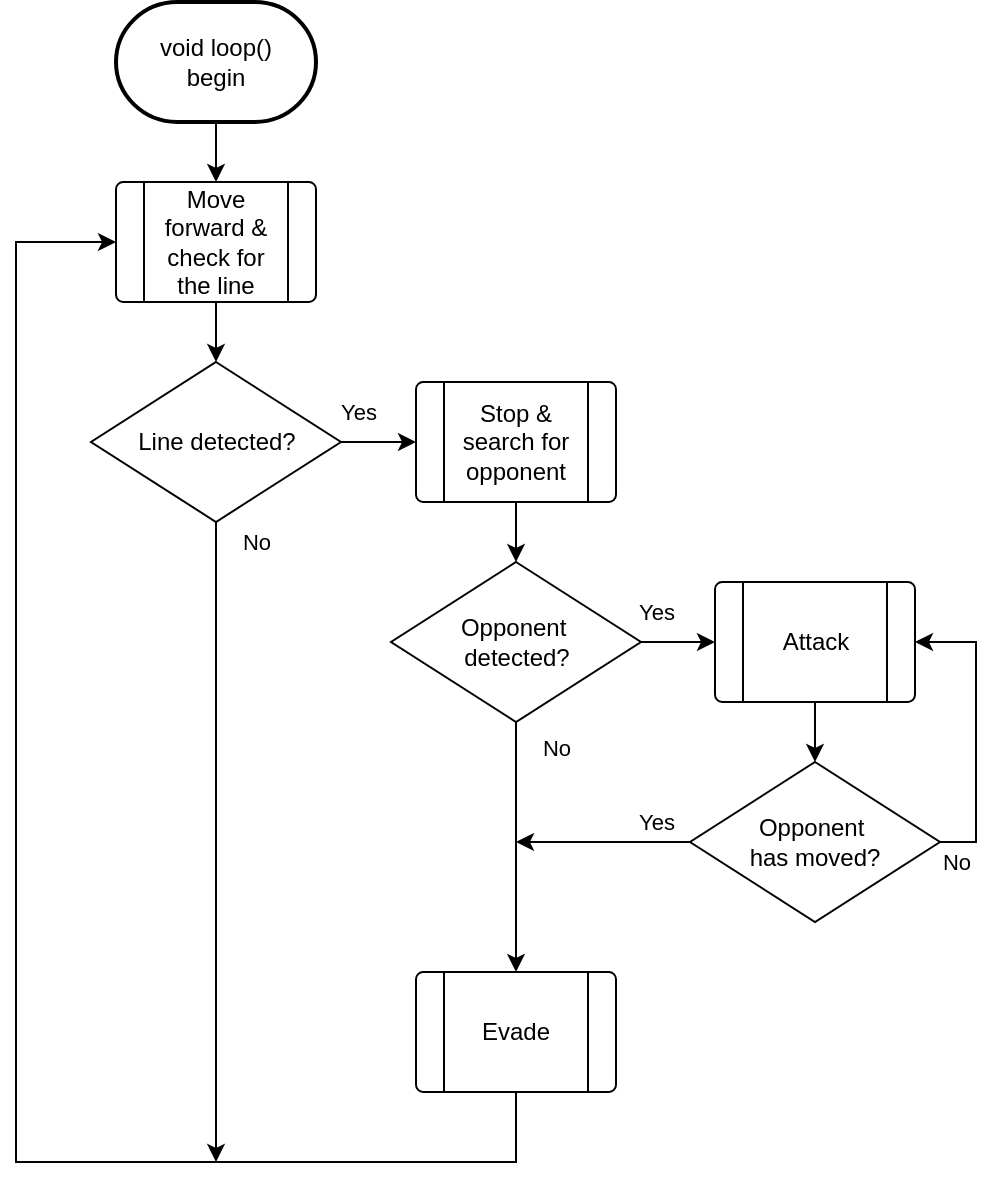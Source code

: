 <mxfile version="24.7.5">
  <diagram name="Page-1" id="9iYwXoqhGHvhAWUaCyDa">
    <mxGraphModel dx="1395" dy="615" grid="1" gridSize="10" guides="1" tooltips="1" connect="1" arrows="1" fold="1" page="1" pageScale="1" pageWidth="850" pageHeight="1100" math="0" shadow="0">
      <root>
        <mxCell id="0" />
        <mxCell id="1" parent="0" />
        <mxCell id="ZNEe5nuMYCg1IcNLmdzg-1" value="void loop()&lt;div&gt;begin&lt;/div&gt;" style="strokeWidth=2;html=1;shape=mxgraph.flowchart.terminator;whiteSpace=wrap;" vertex="1" parent="1">
          <mxGeometry x="90" y="20" width="100" height="60" as="geometry" />
        </mxCell>
        <mxCell id="ZNEe5nuMYCg1IcNLmdzg-4" value="" style="verticalLabelPosition=bottom;verticalAlign=top;html=1;shape=process;whiteSpace=wrap;rounded=1;size=0.14;arcSize=6;" vertex="1" parent="1">
          <mxGeometry x="90" y="110" width="100" height="60" as="geometry" />
        </mxCell>
        <mxCell id="ZNEe5nuMYCg1IcNLmdzg-7" value="Move forward &amp;amp; check for the line" style="text;html=1;align=center;verticalAlign=middle;whiteSpace=wrap;rounded=0;" vertex="1" parent="1">
          <mxGeometry x="110" y="125" width="60" height="30" as="geometry" />
        </mxCell>
        <mxCell id="ZNEe5nuMYCg1IcNLmdzg-9" value="Line detected?" style="rhombus;whiteSpace=wrap;html=1;" vertex="1" parent="1">
          <mxGeometry x="77.5" y="200" width="125" height="80" as="geometry" />
        </mxCell>
        <mxCell id="ZNEe5nuMYCg1IcNLmdzg-10" value="" style="verticalLabelPosition=bottom;verticalAlign=top;html=1;shape=process;whiteSpace=wrap;rounded=1;size=0.14;arcSize=6;" vertex="1" parent="1">
          <mxGeometry x="240" y="210" width="100" height="60" as="geometry" />
        </mxCell>
        <mxCell id="ZNEe5nuMYCg1IcNLmdzg-11" value="Stop &amp;amp; search for opponent" style="text;html=1;align=center;verticalAlign=middle;whiteSpace=wrap;rounded=0;" vertex="1" parent="1">
          <mxGeometry x="260" y="225" width="60" height="30" as="geometry" />
        </mxCell>
        <mxCell id="ZNEe5nuMYCg1IcNLmdzg-14" value="" style="endArrow=classic;html=1;rounded=0;exitX=0.5;exitY=1;exitDx=0;exitDy=0;exitPerimeter=0;entryX=0.5;entryY=0;entryDx=0;entryDy=0;" edge="1" parent="1" source="ZNEe5nuMYCg1IcNLmdzg-1" target="ZNEe5nuMYCg1IcNLmdzg-4">
          <mxGeometry width="50" height="50" relative="1" as="geometry">
            <mxPoint x="400" y="410" as="sourcePoint" />
            <mxPoint x="450" y="360" as="targetPoint" />
          </mxGeometry>
        </mxCell>
        <mxCell id="ZNEe5nuMYCg1IcNLmdzg-15" value="" style="endArrow=classic;html=1;rounded=0;exitX=0.5;exitY=1;exitDx=0;exitDy=0;entryX=0.5;entryY=0;entryDx=0;entryDy=0;" edge="1" parent="1" source="ZNEe5nuMYCg1IcNLmdzg-4" target="ZNEe5nuMYCg1IcNLmdzg-9">
          <mxGeometry width="50" height="50" relative="1" as="geometry">
            <mxPoint x="400" y="410" as="sourcePoint" />
            <mxPoint x="450" y="360" as="targetPoint" />
          </mxGeometry>
        </mxCell>
        <mxCell id="ZNEe5nuMYCg1IcNLmdzg-18" value="Opponent&amp;nbsp;&lt;div&gt;has moved?&lt;/div&gt;" style="rhombus;whiteSpace=wrap;html=1;" vertex="1" parent="1">
          <mxGeometry x="377" y="400" width="125" height="80" as="geometry" />
        </mxCell>
        <mxCell id="ZNEe5nuMYCg1IcNLmdzg-24" value="Opponent&amp;nbsp;&lt;div&gt;detected?&lt;/div&gt;" style="rhombus;whiteSpace=wrap;html=1;" vertex="1" parent="1">
          <mxGeometry x="227.5" y="300" width="125" height="80" as="geometry" />
        </mxCell>
        <mxCell id="ZNEe5nuMYCg1IcNLmdzg-25" value="" style="endArrow=classic;html=1;rounded=0;exitX=0.5;exitY=1;exitDx=0;exitDy=0;entryX=0.5;entryY=0;entryDx=0;entryDy=0;" edge="1" parent="1" source="ZNEe5nuMYCg1IcNLmdzg-10" target="ZNEe5nuMYCg1IcNLmdzg-24">
          <mxGeometry width="50" height="50" relative="1" as="geometry">
            <mxPoint x="400" y="410" as="sourcePoint" />
            <mxPoint x="450" y="360" as="targetPoint" />
          </mxGeometry>
        </mxCell>
        <mxCell id="ZNEe5nuMYCg1IcNLmdzg-26" value="" style="verticalLabelPosition=bottom;verticalAlign=top;html=1;shape=process;whiteSpace=wrap;rounded=1;size=0.14;arcSize=6;" vertex="1" parent="1">
          <mxGeometry x="389.5" y="310" width="100" height="60" as="geometry" />
        </mxCell>
        <mxCell id="ZNEe5nuMYCg1IcNLmdzg-27" value="Attack" style="text;html=1;align=center;verticalAlign=middle;whiteSpace=wrap;rounded=0;" vertex="1" parent="1">
          <mxGeometry x="410" y="325" width="60" height="30" as="geometry" />
        </mxCell>
        <mxCell id="ZNEe5nuMYCg1IcNLmdzg-29" value="" style="verticalLabelPosition=bottom;verticalAlign=top;html=1;shape=process;whiteSpace=wrap;rounded=1;size=0.14;arcSize=6;" vertex="1" parent="1">
          <mxGeometry x="240" y="505" width="100" height="60" as="geometry" />
        </mxCell>
        <mxCell id="ZNEe5nuMYCg1IcNLmdzg-30" value="Evade" style="text;html=1;align=center;verticalAlign=middle;whiteSpace=wrap;rounded=0;" vertex="1" parent="1">
          <mxGeometry x="260" y="520" width="60" height="30" as="geometry" />
        </mxCell>
        <mxCell id="ZNEe5nuMYCg1IcNLmdzg-31" value="" style="endArrow=classic;html=1;rounded=0;exitX=0.5;exitY=1;exitDx=0;exitDy=0;entryX=0;entryY=0.5;entryDx=0;entryDy=0;" edge="1" parent="1" source="ZNEe5nuMYCg1IcNLmdzg-29" target="ZNEe5nuMYCg1IcNLmdzg-4">
          <mxGeometry width="50" height="50" relative="1" as="geometry">
            <mxPoint x="400" y="410" as="sourcePoint" />
            <mxPoint x="450" y="360" as="targetPoint" />
            <Array as="points">
              <mxPoint x="290" y="600" />
              <mxPoint x="40" y="600" />
              <mxPoint x="40" y="140" />
            </Array>
          </mxGeometry>
        </mxCell>
        <mxCell id="ZNEe5nuMYCg1IcNLmdzg-33" value="" style="endArrow=classic;html=1;rounded=0;exitX=0.5;exitY=1;exitDx=0;exitDy=0;entryX=0.5;entryY=0;entryDx=0;entryDy=0;" edge="1" parent="1" source="ZNEe5nuMYCg1IcNLmdzg-24" target="ZNEe5nuMYCg1IcNLmdzg-29">
          <mxGeometry width="50" height="50" relative="1" as="geometry">
            <mxPoint x="400" y="410" as="sourcePoint" />
            <mxPoint x="450" y="360" as="targetPoint" />
          </mxGeometry>
        </mxCell>
        <mxCell id="ZNEe5nuMYCg1IcNLmdzg-42" value="No&lt;div&gt;&lt;br&gt;&lt;/div&gt;" style="edgeLabel;html=1;align=center;verticalAlign=middle;resizable=0;points=[];" vertex="1" connectable="0" parent="ZNEe5nuMYCg1IcNLmdzg-33">
          <mxGeometry x="-0.536" relative="1" as="geometry">
            <mxPoint x="20" y="-9" as="offset" />
          </mxGeometry>
        </mxCell>
        <mxCell id="ZNEe5nuMYCg1IcNLmdzg-34" value="" style="endArrow=classic;html=1;rounded=0;exitX=1;exitY=0.5;exitDx=0;exitDy=0;entryX=0;entryY=0.5;entryDx=0;entryDy=0;" edge="1" parent="1" source="ZNEe5nuMYCg1IcNLmdzg-24" target="ZNEe5nuMYCg1IcNLmdzg-26">
          <mxGeometry width="50" height="50" relative="1" as="geometry">
            <mxPoint x="400" y="410" as="sourcePoint" />
            <mxPoint x="450" y="360" as="targetPoint" />
          </mxGeometry>
        </mxCell>
        <mxCell id="ZNEe5nuMYCg1IcNLmdzg-40" value="Yes" style="edgeLabel;html=1;align=center;verticalAlign=middle;resizable=0;points=[];" vertex="1" connectable="0" parent="ZNEe5nuMYCg1IcNLmdzg-34">
          <mxGeometry x="0.054" y="-1" relative="1" as="geometry">
            <mxPoint x="-12" y="-16" as="offset" />
          </mxGeometry>
        </mxCell>
        <mxCell id="ZNEe5nuMYCg1IcNLmdzg-35" value="" style="endArrow=classic;html=1;rounded=0;entryX=0.5;entryY=0;entryDx=0;entryDy=0;exitX=0.5;exitY=1;exitDx=0;exitDy=0;" edge="1" parent="1" source="ZNEe5nuMYCg1IcNLmdzg-26" target="ZNEe5nuMYCg1IcNLmdzg-18">
          <mxGeometry width="50" height="50" relative="1" as="geometry">
            <mxPoint x="400" y="380" as="sourcePoint" />
            <mxPoint x="450" y="360" as="targetPoint" />
          </mxGeometry>
        </mxCell>
        <mxCell id="ZNEe5nuMYCg1IcNLmdzg-36" value="" style="endArrow=classic;html=1;rounded=0;exitX=0;exitY=0.5;exitDx=0;exitDy=0;" edge="1" parent="1" source="ZNEe5nuMYCg1IcNLmdzg-18">
          <mxGeometry width="50" height="50" relative="1" as="geometry">
            <mxPoint x="400" y="410" as="sourcePoint" />
            <mxPoint x="290" y="440" as="targetPoint" />
          </mxGeometry>
        </mxCell>
        <mxCell id="ZNEe5nuMYCg1IcNLmdzg-43" value="Yes" style="edgeLabel;html=1;align=center;verticalAlign=middle;resizable=0;points=[];" vertex="1" connectable="0" parent="ZNEe5nuMYCg1IcNLmdzg-36">
          <mxGeometry x="-0.448" y="-1" relative="1" as="geometry">
            <mxPoint x="7" y="-9" as="offset" />
          </mxGeometry>
        </mxCell>
        <mxCell id="ZNEe5nuMYCg1IcNLmdzg-37" value="" style="endArrow=classic;html=1;rounded=0;exitX=1;exitY=0.5;exitDx=0;exitDy=0;entryX=0;entryY=0.5;entryDx=0;entryDy=0;" edge="1" parent="1" source="ZNEe5nuMYCg1IcNLmdzg-9" target="ZNEe5nuMYCg1IcNLmdzg-10">
          <mxGeometry width="50" height="50" relative="1" as="geometry">
            <mxPoint x="400" y="410" as="sourcePoint" />
            <mxPoint x="450" y="360" as="targetPoint" />
          </mxGeometry>
        </mxCell>
        <mxCell id="ZNEe5nuMYCg1IcNLmdzg-39" value="Yes" style="edgeLabel;html=1;align=center;verticalAlign=middle;resizable=0;points=[];" vertex="1" connectable="0" parent="ZNEe5nuMYCg1IcNLmdzg-37">
          <mxGeometry x="-0.227" y="-1" relative="1" as="geometry">
            <mxPoint x="-6" y="-16" as="offset" />
          </mxGeometry>
        </mxCell>
        <mxCell id="ZNEe5nuMYCg1IcNLmdzg-38" value="" style="endArrow=classic;html=1;rounded=0;exitX=0.5;exitY=1;exitDx=0;exitDy=0;" edge="1" parent="1" source="ZNEe5nuMYCg1IcNLmdzg-9">
          <mxGeometry width="50" height="50" relative="1" as="geometry">
            <mxPoint x="400" y="410" as="sourcePoint" />
            <mxPoint x="140" y="600" as="targetPoint" />
          </mxGeometry>
        </mxCell>
        <mxCell id="ZNEe5nuMYCg1IcNLmdzg-41" value="No" style="edgeLabel;html=1;align=center;verticalAlign=middle;resizable=0;points=[];" vertex="1" connectable="0" parent="ZNEe5nuMYCg1IcNLmdzg-38">
          <mxGeometry x="-0.8" y="2" relative="1" as="geometry">
            <mxPoint x="18" y="-22" as="offset" />
          </mxGeometry>
        </mxCell>
        <mxCell id="ZNEe5nuMYCg1IcNLmdzg-44" value="" style="endArrow=classic;html=1;rounded=0;exitX=1;exitY=0.5;exitDx=0;exitDy=0;entryX=1;entryY=0.5;entryDx=0;entryDy=0;" edge="1" parent="1" source="ZNEe5nuMYCg1IcNLmdzg-18" target="ZNEe5nuMYCg1IcNLmdzg-26">
          <mxGeometry width="50" height="50" relative="1" as="geometry">
            <mxPoint x="400" y="410" as="sourcePoint" />
            <mxPoint x="450" y="360" as="targetPoint" />
            <Array as="points">
              <mxPoint x="520" y="440" />
              <mxPoint x="520" y="340" />
            </Array>
          </mxGeometry>
        </mxCell>
        <mxCell id="ZNEe5nuMYCg1IcNLmdzg-45" value="No" style="edgeLabel;html=1;align=center;verticalAlign=middle;resizable=0;points=[];" vertex="1" connectable="0" parent="ZNEe5nuMYCg1IcNLmdzg-44">
          <mxGeometry x="-0.811" y="-1" relative="1" as="geometry">
            <mxPoint x="-6" y="9" as="offset" />
          </mxGeometry>
        </mxCell>
      </root>
    </mxGraphModel>
  </diagram>
</mxfile>
